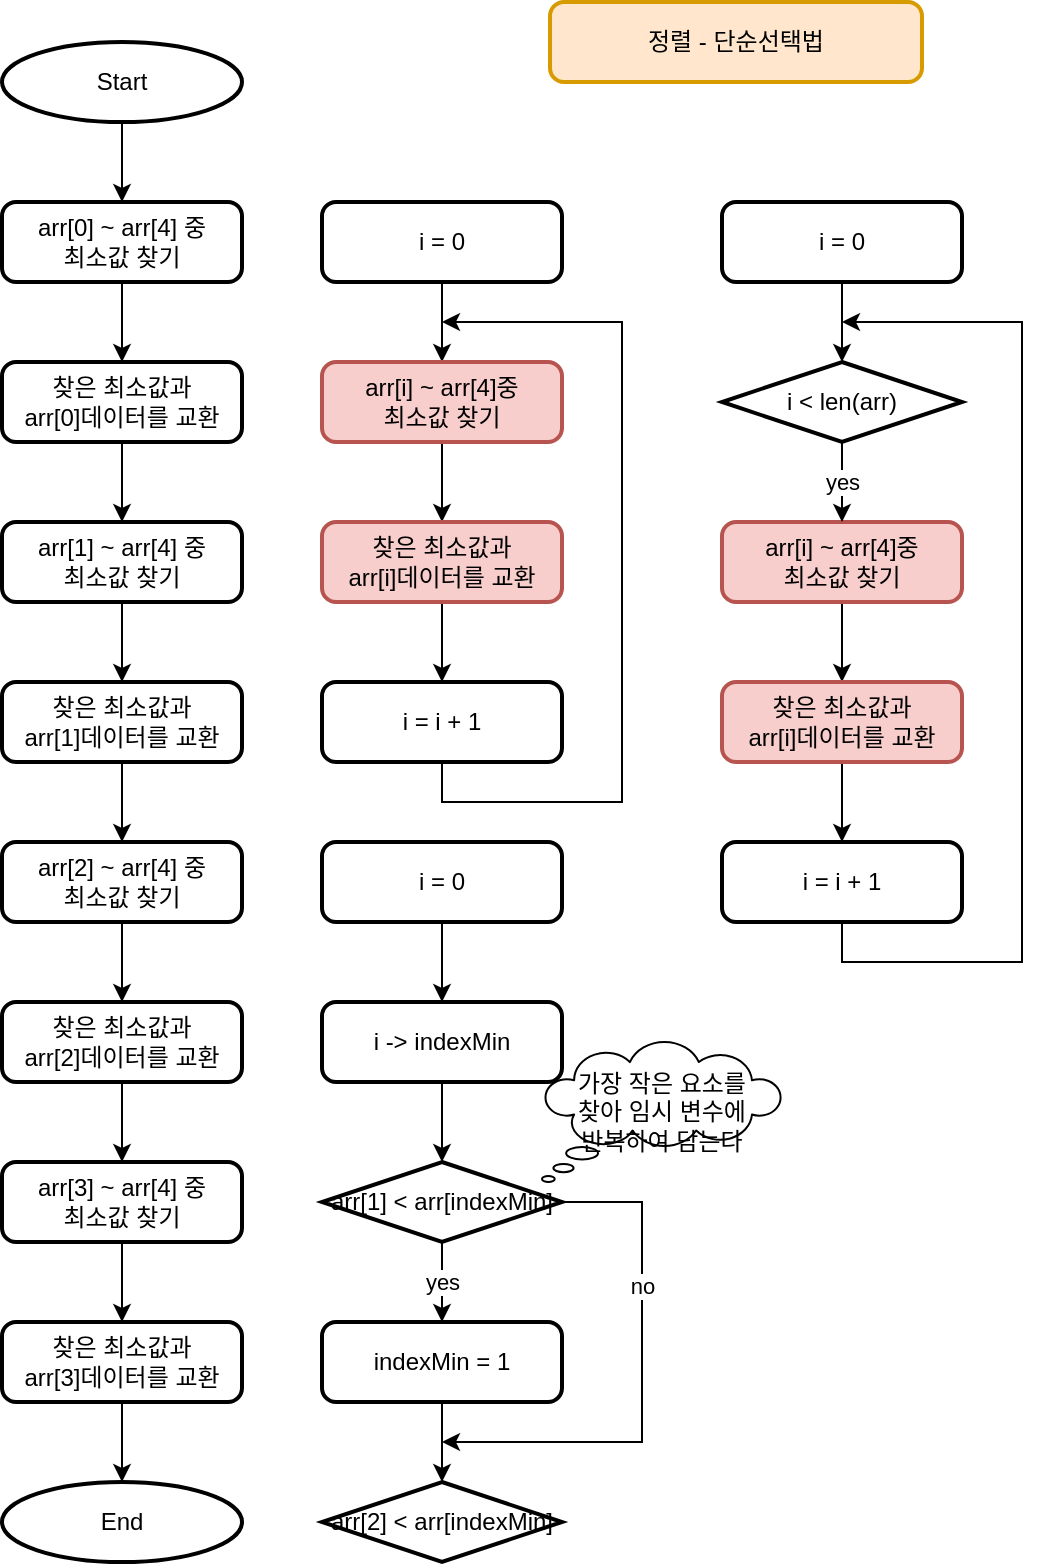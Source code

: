 <mxfile version="16.4.0" type="device"><diagram id="i3vdRLKLBocQOoBOvCil" name="페이지-1"><mxGraphModel dx="1038" dy="649" grid="1" gridSize="10" guides="1" tooltips="1" connect="1" arrows="1" fold="1" page="1" pageScale="1" pageWidth="827" pageHeight="1169" math="0" shadow="0"><root><mxCell id="0"/><mxCell id="1" parent="0"/><mxCell id="RUOM_EVutJ7cmVhHYEEz-11" style="edgeStyle=orthogonalEdgeStyle;rounded=0;orthogonalLoop=1;jettySize=auto;html=1;entryX=0.5;entryY=0;entryDx=0;entryDy=0;entryPerimeter=0;" parent="1" source="RUOM_EVutJ7cmVhHYEEz-2" edge="1"><mxGeometry relative="1" as="geometry"><mxPoint x="100" y="120" as="targetPoint"/></mxGeometry></mxCell><mxCell id="RUOM_EVutJ7cmVhHYEEz-2" value="Start" style="strokeWidth=2;html=1;shape=mxgraph.flowchart.start_2;whiteSpace=wrap;" parent="1" vertex="1"><mxGeometry x="40" y="40" width="120" height="40" as="geometry"/></mxCell><mxCell id="RUOM_EVutJ7cmVhHYEEz-3" value="정렬 - 단순선택법" style="rounded=1;whiteSpace=wrap;html=1;absoluteArcSize=1;arcSize=14;strokeWidth=2;fillColor=#ffe6cc;strokeColor=#d79b00;" parent="1" vertex="1"><mxGeometry x="314" y="20" width="186" height="40" as="geometry"/></mxCell><mxCell id="RUOM_EVutJ7cmVhHYEEz-69" style="edgeStyle=orthogonalEdgeStyle;rounded=0;orthogonalLoop=1;jettySize=auto;html=1;entryX=0.5;entryY=0;entryDx=0;entryDy=0;" parent="1" source="RUOM_EVutJ7cmVhHYEEz-65" edge="1"><mxGeometry relative="1" as="geometry"><mxPoint x="100" y="200" as="targetPoint"/></mxGeometry></mxCell><mxCell id="RUOM_EVutJ7cmVhHYEEz-65" value="arr[0] ~ arr[4] 중&lt;br&gt;최소값 찾기" style="rounded=1;whiteSpace=wrap;html=1;absoluteArcSize=1;arcSize=14;strokeWidth=2;" parent="1" vertex="1"><mxGeometry x="40" y="120" width="120" height="40" as="geometry"/></mxCell><mxCell id="zJtNNh-dYV5-LhX_VOEn-1" value="End" style="strokeWidth=2;html=1;shape=mxgraph.flowchart.start_2;whiteSpace=wrap;" vertex="1" parent="1"><mxGeometry x="40" y="760" width="120" height="40" as="geometry"/></mxCell><mxCell id="zJtNNh-dYV5-LhX_VOEn-6" style="edgeStyle=orthogonalEdgeStyle;rounded=0;orthogonalLoop=1;jettySize=auto;html=1;entryX=0.5;entryY=0;entryDx=0;entryDy=0;" edge="1" parent="1" source="zJtNNh-dYV5-LhX_VOEn-2" target="zJtNNh-dYV5-LhX_VOEn-4"><mxGeometry relative="1" as="geometry"/></mxCell><mxCell id="zJtNNh-dYV5-LhX_VOEn-2" value="찾은 최소값과&lt;br&gt;arr[0]데이터를 교환" style="rounded=1;whiteSpace=wrap;html=1;absoluteArcSize=1;arcSize=14;strokeWidth=2;" vertex="1" parent="1"><mxGeometry x="40" y="200" width="120" height="40" as="geometry"/></mxCell><mxCell id="zJtNNh-dYV5-LhX_VOEn-3" style="edgeStyle=orthogonalEdgeStyle;rounded=0;orthogonalLoop=1;jettySize=auto;html=1;entryX=0.5;entryY=0;entryDx=0;entryDy=0;" edge="1" parent="1" source="zJtNNh-dYV5-LhX_VOEn-4"><mxGeometry relative="1" as="geometry"><mxPoint x="100" y="360" as="targetPoint"/></mxGeometry></mxCell><mxCell id="zJtNNh-dYV5-LhX_VOEn-4" value="arr[1] ~ arr[4] 중&lt;br&gt;최소값 찾기" style="rounded=1;whiteSpace=wrap;html=1;absoluteArcSize=1;arcSize=14;strokeWidth=2;" vertex="1" parent="1"><mxGeometry x="40" y="280" width="120" height="40" as="geometry"/></mxCell><mxCell id="zJtNNh-dYV5-LhX_VOEn-13" style="edgeStyle=orthogonalEdgeStyle;rounded=0;orthogonalLoop=1;jettySize=auto;html=1;entryX=0.5;entryY=0;entryDx=0;entryDy=0;" edge="1" parent="1" source="zJtNNh-dYV5-LhX_VOEn-5" target="zJtNNh-dYV5-LhX_VOEn-8"><mxGeometry relative="1" as="geometry"/></mxCell><mxCell id="zJtNNh-dYV5-LhX_VOEn-5" value="찾은 최소값과&lt;br&gt;arr[1]데이터를 교환" style="rounded=1;whiteSpace=wrap;html=1;absoluteArcSize=1;arcSize=14;strokeWidth=2;" vertex="1" parent="1"><mxGeometry x="40" y="360" width="120" height="40" as="geometry"/></mxCell><mxCell id="zJtNNh-dYV5-LhX_VOEn-7" style="edgeStyle=orthogonalEdgeStyle;rounded=0;orthogonalLoop=1;jettySize=auto;html=1;entryX=0.5;entryY=0;entryDx=0;entryDy=0;" edge="1" parent="1" source="zJtNNh-dYV5-LhX_VOEn-8"><mxGeometry relative="1" as="geometry"><mxPoint x="100" y="520" as="targetPoint"/></mxGeometry></mxCell><mxCell id="zJtNNh-dYV5-LhX_VOEn-8" value="arr[2] ~ arr[4] 중&lt;br&gt;최소값 찾기" style="rounded=1;whiteSpace=wrap;html=1;absoluteArcSize=1;arcSize=14;strokeWidth=2;" vertex="1" parent="1"><mxGeometry x="40" y="440" width="120" height="40" as="geometry"/></mxCell><mxCell id="zJtNNh-dYV5-LhX_VOEn-14" style="edgeStyle=orthogonalEdgeStyle;rounded=0;orthogonalLoop=1;jettySize=auto;html=1;entryX=0.5;entryY=0;entryDx=0;entryDy=0;" edge="1" parent="1" source="zJtNNh-dYV5-LhX_VOEn-9" target="zJtNNh-dYV5-LhX_VOEn-11"><mxGeometry relative="1" as="geometry"/></mxCell><mxCell id="zJtNNh-dYV5-LhX_VOEn-9" value="찾은 최소값과&lt;br&gt;arr[2]데이터를 교환" style="rounded=1;whiteSpace=wrap;html=1;absoluteArcSize=1;arcSize=14;strokeWidth=2;" vertex="1" parent="1"><mxGeometry x="40" y="520" width="120" height="40" as="geometry"/></mxCell><mxCell id="zJtNNh-dYV5-LhX_VOEn-10" style="edgeStyle=orthogonalEdgeStyle;rounded=0;orthogonalLoop=1;jettySize=auto;html=1;entryX=0.5;entryY=0;entryDx=0;entryDy=0;" edge="1" parent="1" source="zJtNNh-dYV5-LhX_VOEn-11"><mxGeometry relative="1" as="geometry"><mxPoint x="100" y="680" as="targetPoint"/></mxGeometry></mxCell><mxCell id="zJtNNh-dYV5-LhX_VOEn-11" value="arr[3] ~ arr[4] 중&lt;br&gt;최소값 찾기" style="rounded=1;whiteSpace=wrap;html=1;absoluteArcSize=1;arcSize=14;strokeWidth=2;" vertex="1" parent="1"><mxGeometry x="40" y="600" width="120" height="40" as="geometry"/></mxCell><mxCell id="zJtNNh-dYV5-LhX_VOEn-18" style="edgeStyle=orthogonalEdgeStyle;rounded=0;orthogonalLoop=1;jettySize=auto;html=1;entryX=0.5;entryY=0;entryDx=0;entryDy=0;entryPerimeter=0;" edge="1" parent="1" source="zJtNNh-dYV5-LhX_VOEn-12" target="zJtNNh-dYV5-LhX_VOEn-1"><mxGeometry relative="1" as="geometry"/></mxCell><mxCell id="zJtNNh-dYV5-LhX_VOEn-12" value="찾은 최소값과&lt;br&gt;arr[3]데이터를 교환" style="rounded=1;whiteSpace=wrap;html=1;absoluteArcSize=1;arcSize=14;strokeWidth=2;" vertex="1" parent="1"><mxGeometry x="40" y="680" width="120" height="40" as="geometry"/></mxCell><mxCell id="zJtNNh-dYV5-LhX_VOEn-24" style="edgeStyle=orthogonalEdgeStyle;rounded=0;orthogonalLoop=1;jettySize=auto;html=1;entryX=0.5;entryY=0;entryDx=0;entryDy=0;" edge="1" parent="1" source="zJtNNh-dYV5-LhX_VOEn-20" target="zJtNNh-dYV5-LhX_VOEn-21"><mxGeometry relative="1" as="geometry"/></mxCell><mxCell id="zJtNNh-dYV5-LhX_VOEn-20" value="i = 0" style="rounded=1;whiteSpace=wrap;html=1;absoluteArcSize=1;arcSize=14;strokeWidth=2;" vertex="1" parent="1"><mxGeometry x="200" y="120" width="120" height="40" as="geometry"/></mxCell><mxCell id="zJtNNh-dYV5-LhX_VOEn-25" style="edgeStyle=orthogonalEdgeStyle;rounded=0;orthogonalLoop=1;jettySize=auto;html=1;entryX=0.5;entryY=0;entryDx=0;entryDy=0;" edge="1" parent="1" source="zJtNNh-dYV5-LhX_VOEn-21" target="zJtNNh-dYV5-LhX_VOEn-22"><mxGeometry relative="1" as="geometry"/></mxCell><mxCell id="zJtNNh-dYV5-LhX_VOEn-21" value="arr[i] ~ arr[4]중&lt;br&gt;최소값 찾기" style="rounded=1;whiteSpace=wrap;html=1;absoluteArcSize=1;arcSize=14;strokeWidth=2;fillColor=#f8cecc;strokeColor=#b85450;" vertex="1" parent="1"><mxGeometry x="200" y="200" width="120" height="40" as="geometry"/></mxCell><mxCell id="zJtNNh-dYV5-LhX_VOEn-26" style="edgeStyle=orthogonalEdgeStyle;rounded=0;orthogonalLoop=1;jettySize=auto;html=1;entryX=0.5;entryY=0;entryDx=0;entryDy=0;" edge="1" parent="1" source="zJtNNh-dYV5-LhX_VOEn-22" target="zJtNNh-dYV5-LhX_VOEn-23"><mxGeometry relative="1" as="geometry"/></mxCell><mxCell id="zJtNNh-dYV5-LhX_VOEn-22" value="찾은 최소값과&lt;br&gt;arr[i]데이터를 교환" style="rounded=1;whiteSpace=wrap;html=1;absoluteArcSize=1;arcSize=14;strokeWidth=2;fillColor=#f8cecc;strokeColor=#b85450;" vertex="1" parent="1"><mxGeometry x="200" y="280" width="120" height="40" as="geometry"/></mxCell><mxCell id="zJtNNh-dYV5-LhX_VOEn-27" style="edgeStyle=orthogonalEdgeStyle;rounded=0;orthogonalLoop=1;jettySize=auto;html=1;" edge="1" parent="1" source="zJtNNh-dYV5-LhX_VOEn-23"><mxGeometry relative="1" as="geometry"><mxPoint x="260" y="180" as="targetPoint"/><Array as="points"><mxPoint x="260" y="420"/><mxPoint x="350" y="420"/><mxPoint x="350" y="180"/></Array></mxGeometry></mxCell><mxCell id="zJtNNh-dYV5-LhX_VOEn-23" value="i = i + 1" style="rounded=1;whiteSpace=wrap;html=1;absoluteArcSize=1;arcSize=14;strokeWidth=2;" vertex="1" parent="1"><mxGeometry x="200" y="360" width="120" height="40" as="geometry"/></mxCell><mxCell id="zJtNNh-dYV5-LhX_VOEn-37" style="edgeStyle=orthogonalEdgeStyle;rounded=0;orthogonalLoop=1;jettySize=auto;html=1;entryX=0.5;entryY=0;entryDx=0;entryDy=0;entryPerimeter=0;" edge="1" parent="1" source="zJtNNh-dYV5-LhX_VOEn-29" target="zJtNNh-dYV5-LhX_VOEn-35"><mxGeometry relative="1" as="geometry"/></mxCell><mxCell id="zJtNNh-dYV5-LhX_VOEn-29" value="i = 0" style="rounded=1;whiteSpace=wrap;html=1;absoluteArcSize=1;arcSize=14;strokeWidth=2;" vertex="1" parent="1"><mxGeometry x="400" y="120" width="120" height="40" as="geometry"/></mxCell><mxCell id="zJtNNh-dYV5-LhX_VOEn-30" style="edgeStyle=orthogonalEdgeStyle;rounded=0;orthogonalLoop=1;jettySize=auto;html=1;entryX=0.5;entryY=0;entryDx=0;entryDy=0;" edge="1" parent="1" source="zJtNNh-dYV5-LhX_VOEn-31" target="zJtNNh-dYV5-LhX_VOEn-33"><mxGeometry relative="1" as="geometry"/></mxCell><mxCell id="zJtNNh-dYV5-LhX_VOEn-31" value="arr[i] ~ arr[4]중&lt;br&gt;최소값 찾기" style="rounded=1;whiteSpace=wrap;html=1;absoluteArcSize=1;arcSize=14;strokeWidth=2;fillColor=#f8cecc;strokeColor=#b85450;" vertex="1" parent="1"><mxGeometry x="400" y="280" width="120" height="40" as="geometry"/></mxCell><mxCell id="zJtNNh-dYV5-LhX_VOEn-32" style="edgeStyle=orthogonalEdgeStyle;rounded=0;orthogonalLoop=1;jettySize=auto;html=1;entryX=0.5;entryY=0;entryDx=0;entryDy=0;" edge="1" parent="1" source="zJtNNh-dYV5-LhX_VOEn-33" target="zJtNNh-dYV5-LhX_VOEn-34"><mxGeometry relative="1" as="geometry"/></mxCell><mxCell id="zJtNNh-dYV5-LhX_VOEn-33" value="찾은 최소값과&lt;br&gt;arr[i]데이터를 교환" style="rounded=1;whiteSpace=wrap;html=1;absoluteArcSize=1;arcSize=14;strokeWidth=2;fillColor=#f8cecc;strokeColor=#b85450;" vertex="1" parent="1"><mxGeometry x="400" y="360" width="120" height="40" as="geometry"/></mxCell><mxCell id="zJtNNh-dYV5-LhX_VOEn-38" style="edgeStyle=orthogonalEdgeStyle;rounded=0;orthogonalLoop=1;jettySize=auto;html=1;" edge="1" parent="1" source="zJtNNh-dYV5-LhX_VOEn-34"><mxGeometry relative="1" as="geometry"><mxPoint x="460" y="180" as="targetPoint"/><Array as="points"><mxPoint x="460" y="500"/><mxPoint x="550" y="500"/><mxPoint x="550" y="180"/></Array></mxGeometry></mxCell><mxCell id="zJtNNh-dYV5-LhX_VOEn-34" value="i = i + 1" style="rounded=1;whiteSpace=wrap;html=1;absoluteArcSize=1;arcSize=14;strokeWidth=2;" vertex="1" parent="1"><mxGeometry x="400" y="440" width="120" height="40" as="geometry"/></mxCell><mxCell id="zJtNNh-dYV5-LhX_VOEn-36" value="yes" style="edgeStyle=orthogonalEdgeStyle;rounded=0;orthogonalLoop=1;jettySize=auto;html=1;entryX=0.5;entryY=0;entryDx=0;entryDy=0;" edge="1" parent="1" source="zJtNNh-dYV5-LhX_VOEn-35" target="zJtNNh-dYV5-LhX_VOEn-31"><mxGeometry relative="1" as="geometry"/></mxCell><mxCell id="zJtNNh-dYV5-LhX_VOEn-35" value="i &amp;lt; len(arr)" style="strokeWidth=2;html=1;shape=mxgraph.flowchart.decision;whiteSpace=wrap;" vertex="1" parent="1"><mxGeometry x="400" y="200" width="120" height="40" as="geometry"/></mxCell><mxCell id="zJtNNh-dYV5-LhX_VOEn-51" style="edgeStyle=orthogonalEdgeStyle;rounded=0;orthogonalLoop=1;jettySize=auto;html=1;entryX=0.5;entryY=0;entryDx=0;entryDy=0;entryPerimeter=0;" edge="1" parent="1" source="zJtNNh-dYV5-LhX_VOEn-49" target="zJtNNh-dYV5-LhX_VOEn-50"><mxGeometry relative="1" as="geometry"/></mxCell><mxCell id="zJtNNh-dYV5-LhX_VOEn-49" value="i -&amp;gt; indexMin" style="rounded=1;whiteSpace=wrap;html=1;absoluteArcSize=1;arcSize=14;strokeWidth=2;" vertex="1" parent="1"><mxGeometry x="200" y="520" width="120" height="40" as="geometry"/></mxCell><mxCell id="zJtNNh-dYV5-LhX_VOEn-53" value="yes" style="edgeStyle=orthogonalEdgeStyle;rounded=0;orthogonalLoop=1;jettySize=auto;html=1;entryX=0.5;entryY=0;entryDx=0;entryDy=0;" edge="1" parent="1" source="zJtNNh-dYV5-LhX_VOEn-50" target="zJtNNh-dYV5-LhX_VOEn-52"><mxGeometry relative="1" as="geometry"/></mxCell><mxCell id="zJtNNh-dYV5-LhX_VOEn-57" value="no" style="edgeStyle=orthogonalEdgeStyle;rounded=0;orthogonalLoop=1;jettySize=auto;html=1;" edge="1" parent="1" source="zJtNNh-dYV5-LhX_VOEn-50"><mxGeometry x="-0.375" relative="1" as="geometry"><mxPoint x="260" y="740" as="targetPoint"/><Array as="points"><mxPoint x="360" y="620"/><mxPoint x="360" y="740"/></Array><mxPoint as="offset"/></mxGeometry></mxCell><mxCell id="zJtNNh-dYV5-LhX_VOEn-50" value="arr[1] &amp;lt; arr[indexMin]" style="strokeWidth=2;html=1;shape=mxgraph.flowchart.decision;whiteSpace=wrap;" vertex="1" parent="1"><mxGeometry x="200" y="600" width="120" height="40" as="geometry"/></mxCell><mxCell id="zJtNNh-dYV5-LhX_VOEn-58" style="edgeStyle=orthogonalEdgeStyle;rounded=0;orthogonalLoop=1;jettySize=auto;html=1;entryX=0.5;entryY=0;entryDx=0;entryDy=0;entryPerimeter=0;" edge="1" parent="1" source="zJtNNh-dYV5-LhX_VOEn-52" target="zJtNNh-dYV5-LhX_VOEn-54"><mxGeometry relative="1" as="geometry"/></mxCell><mxCell id="zJtNNh-dYV5-LhX_VOEn-52" value="indexMin = 1" style="rounded=1;whiteSpace=wrap;html=1;absoluteArcSize=1;arcSize=14;strokeWidth=2;" vertex="1" parent="1"><mxGeometry x="200" y="680" width="120" height="40" as="geometry"/></mxCell><mxCell id="zJtNNh-dYV5-LhX_VOEn-54" value="arr[2] &amp;lt; arr[indexMin]" style="strokeWidth=2;html=1;shape=mxgraph.flowchart.decision;whiteSpace=wrap;" vertex="1" parent="1"><mxGeometry x="200" y="760" width="120" height="40" as="geometry"/></mxCell><mxCell id="zJtNNh-dYV5-LhX_VOEn-59" value="가장 작은 요소를&lt;br&gt;찾아 임시 변수에&lt;br&gt;반복하여 담는다" style="whiteSpace=wrap;html=1;shape=mxgraph.basic.cloud_callout" vertex="1" parent="1"><mxGeometry x="310" y="540" width="120" height="70" as="geometry"/></mxCell><mxCell id="zJtNNh-dYV5-LhX_VOEn-61" style="edgeStyle=orthogonalEdgeStyle;rounded=0;orthogonalLoop=1;jettySize=auto;html=1;entryX=0.5;entryY=0;entryDx=0;entryDy=0;" edge="1" parent="1" source="zJtNNh-dYV5-LhX_VOEn-60" target="zJtNNh-dYV5-LhX_VOEn-49"><mxGeometry relative="1" as="geometry"/></mxCell><mxCell id="zJtNNh-dYV5-LhX_VOEn-60" value="i = 0" style="rounded=1;whiteSpace=wrap;html=1;absoluteArcSize=1;arcSize=14;strokeWidth=2;" vertex="1" parent="1"><mxGeometry x="200" y="440" width="120" height="40" as="geometry"/></mxCell></root></mxGraphModel></diagram></mxfile>